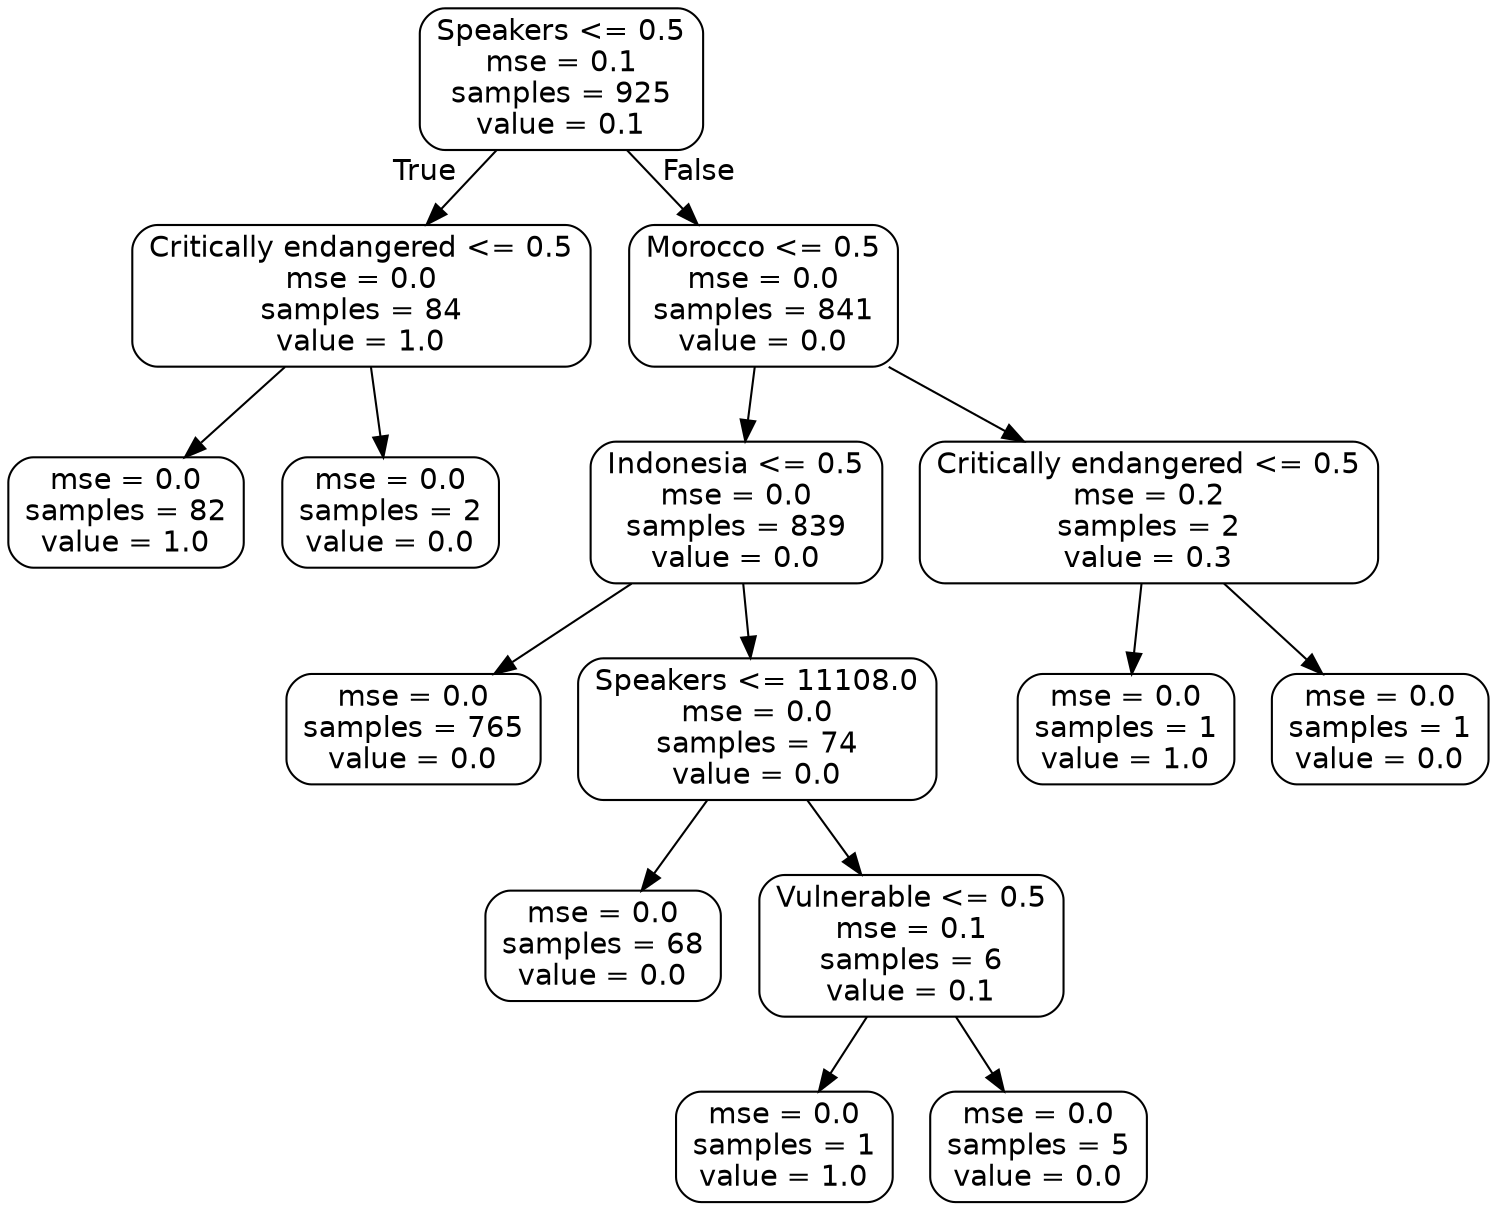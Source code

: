 digraph Tree {
node [shape=box, style="rounded", color="black", fontname=helvetica] ;
edge [fontname=helvetica] ;
0 [label="Speakers <= 0.5\nmse = 0.1\nsamples = 925\nvalue = 0.1"] ;
1 [label="Critically endangered <= 0.5\nmse = 0.0\nsamples = 84\nvalue = 1.0"] ;
0 -> 1 [labeldistance=2.5, labelangle=45, headlabel="True"] ;
2 [label="mse = 0.0\nsamples = 82\nvalue = 1.0"] ;
1 -> 2 ;
3 [label="mse = 0.0\nsamples = 2\nvalue = 0.0"] ;
1 -> 3 ;
4 [label="Morocco <= 0.5\nmse = 0.0\nsamples = 841\nvalue = 0.0"] ;
0 -> 4 [labeldistance=2.5, labelangle=-45, headlabel="False"] ;
5 [label="Indonesia <= 0.5\nmse = 0.0\nsamples = 839\nvalue = 0.0"] ;
4 -> 5 ;
6 [label="mse = 0.0\nsamples = 765\nvalue = 0.0"] ;
5 -> 6 ;
7 [label="Speakers <= 11108.0\nmse = 0.0\nsamples = 74\nvalue = 0.0"] ;
5 -> 7 ;
8 [label="mse = 0.0\nsamples = 68\nvalue = 0.0"] ;
7 -> 8 ;
9 [label="Vulnerable <= 0.5\nmse = 0.1\nsamples = 6\nvalue = 0.1"] ;
7 -> 9 ;
10 [label="mse = 0.0\nsamples = 1\nvalue = 1.0"] ;
9 -> 10 ;
11 [label="mse = 0.0\nsamples = 5\nvalue = 0.0"] ;
9 -> 11 ;
12 [label="Critically endangered <= 0.5\nmse = 0.2\nsamples = 2\nvalue = 0.3"] ;
4 -> 12 ;
13 [label="mse = 0.0\nsamples = 1\nvalue = 1.0"] ;
12 -> 13 ;
14 [label="mse = 0.0\nsamples = 1\nvalue = 0.0"] ;
12 -> 14 ;
}